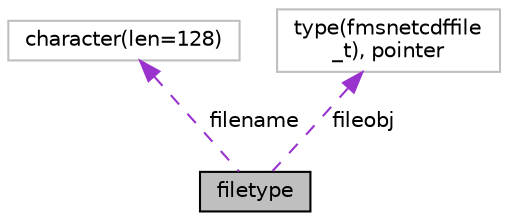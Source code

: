 digraph "filetype"
{
 // INTERACTIVE_SVG=YES
 // LATEX_PDF_SIZE
  edge [fontname="Helvetica",fontsize="10",labelfontname="Helvetica",labelfontsize="10"];
  node [fontname="Helvetica",fontsize="10",shape=record];
  Node1 [label="filetype",height=0.2,width=0.4,color="black", fillcolor="grey75", style="filled", fontcolor="black",tooltip="Holds filename and file object."];
  Node2 -> Node1 [dir="back",color="darkorchid3",fontsize="10",style="dashed",label=" filename" ,fontname="Helvetica"];
  Node2 [label="character(len=128)",height=0.2,width=0.4,color="grey75", fillcolor="white", style="filled",tooltip=" "];
  Node3 -> Node1 [dir="back",color="darkorchid3",fontsize="10",style="dashed",label=" fileobj" ,fontname="Helvetica"];
  Node3 [label="type(fmsnetcdffile\l_t), pointer",height=0.2,width=0.4,color="grey75", fillcolor="white", style="filled",tooltip=" "];
}
